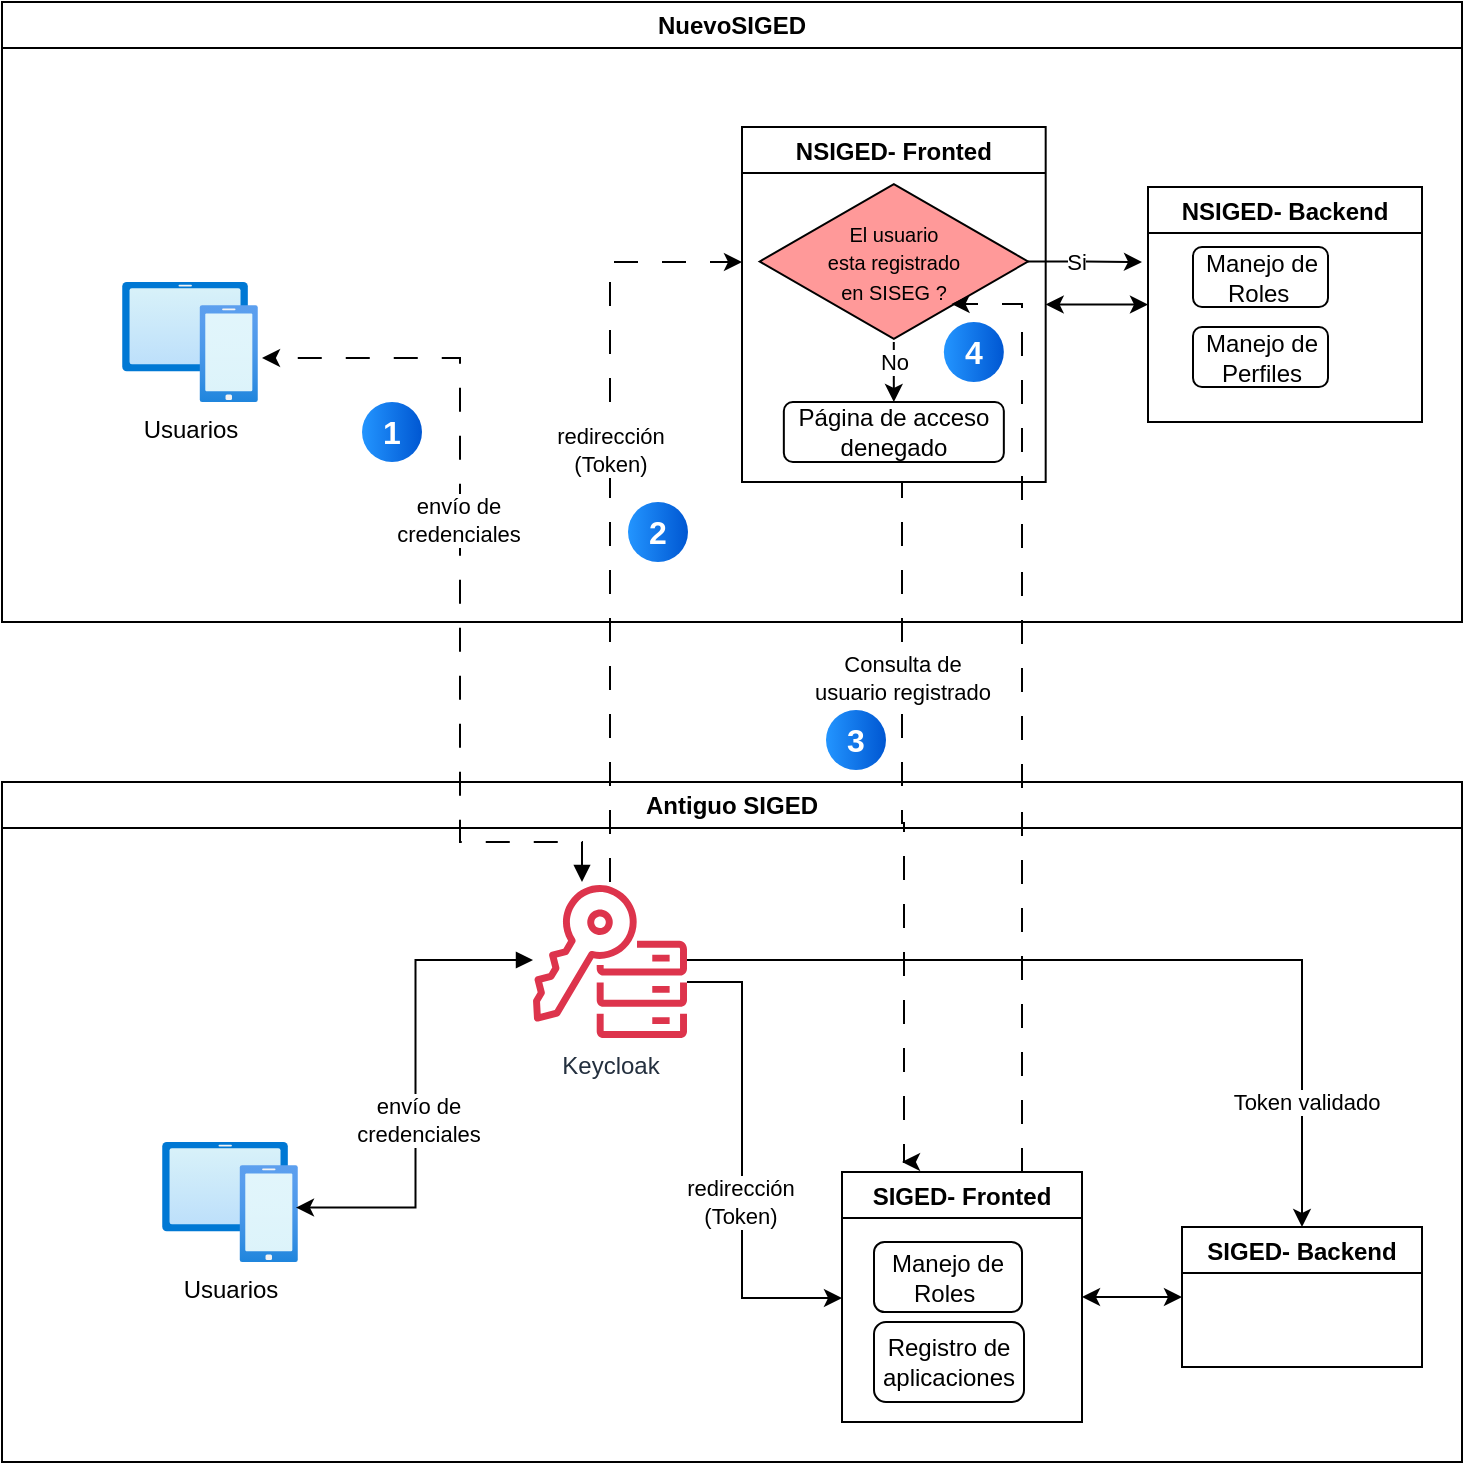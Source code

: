 <mxfile version="25.0.3">
  <diagram name="Página-1" id="YjBTol0zORnPGaWO9VqH">
    <mxGraphModel dx="2049" dy="2272" grid="1" gridSize="10" guides="1" tooltips="1" connect="1" arrows="1" fold="1" page="1" pageScale="1" pageWidth="827" pageHeight="1169" math="0" shadow="0">
      <root>
        <mxCell id="0" />
        <mxCell id="1" parent="0" />
        <mxCell id="GG0NsaP5Ge1y_RWRMkkU-1" value="Antiguo SIGED" style="swimlane;whiteSpace=wrap;html=1;" vertex="1" parent="1">
          <mxGeometry x="20" y="-100" width="730" height="340" as="geometry" />
        </mxCell>
        <mxCell id="GG0NsaP5Ge1y_RWRMkkU-2" value="Usuarios" style="image;aspect=fixed;html=1;points=[];align=center;fontSize=12;image=img/lib/azure2/intune/Devices.svg;" vertex="1" parent="GG0NsaP5Ge1y_RWRMkkU-1">
          <mxGeometry x="80" y="180" width="68" height="60" as="geometry" />
        </mxCell>
        <mxCell id="GG0NsaP5Ge1y_RWRMkkU-3" value="SIGED- Backend" style="swimlane;" vertex="1" parent="GG0NsaP5Ge1y_RWRMkkU-1">
          <mxGeometry x="590" y="222.5" width="120" height="70" as="geometry">
            <mxRectangle x="585" y="260" width="90" height="30" as="alternateBounds" />
          </mxGeometry>
        </mxCell>
        <mxCell id="GG0NsaP5Ge1y_RWRMkkU-4" style="edgeStyle=orthogonalEdgeStyle;rounded=0;orthogonalLoop=1;jettySize=auto;html=1;startArrow=classic;startFill=1;entryX=0;entryY=0.5;entryDx=0;entryDy=0;exitX=1;exitY=0.5;exitDx=0;exitDy=0;" edge="1" parent="GG0NsaP5Ge1y_RWRMkkU-1" source="GG0NsaP5Ge1y_RWRMkkU-12" target="GG0NsaP5Ge1y_RWRMkkU-3">
          <mxGeometry relative="1" as="geometry">
            <mxPoint x="625" y="230" as="targetPoint" />
            <mxPoint x="545" y="230" as="sourcePoint" />
          </mxGeometry>
        </mxCell>
        <mxCell id="GG0NsaP5Ge1y_RWRMkkU-5" style="edgeStyle=orthogonalEdgeStyle;rounded=0;orthogonalLoop=1;jettySize=auto;html=1;entryX=0;entryY=0.5;entryDx=0;entryDy=0;" edge="1" parent="GG0NsaP5Ge1y_RWRMkkU-1" source="GG0NsaP5Ge1y_RWRMkkU-11" target="GG0NsaP5Ge1y_RWRMkkU-12">
          <mxGeometry relative="1" as="geometry">
            <mxPoint x="343" y="104" as="sourcePoint" />
            <mxPoint x="405" y="234.0" as="targetPoint" />
            <Array as="points">
              <mxPoint x="370" y="100" />
              <mxPoint x="370" y="258" />
              <mxPoint x="420" y="258" />
            </Array>
          </mxGeometry>
        </mxCell>
        <mxCell id="GG0NsaP5Ge1y_RWRMkkU-6" value="redirección&lt;br&gt;(Token)" style="edgeLabel;html=1;align=center;verticalAlign=middle;resizable=0;points=[];" vertex="1" connectable="0" parent="GG0NsaP5Ge1y_RWRMkkU-5">
          <mxGeometry x="0.16" y="-1" relative="1" as="geometry">
            <mxPoint as="offset" />
          </mxGeometry>
        </mxCell>
        <mxCell id="GG0NsaP5Ge1y_RWRMkkU-7" style="edgeStyle=orthogonalEdgeStyle;rounded=0;orthogonalLoop=1;jettySize=auto;html=1;entryX=0.985;entryY=0.546;entryDx=0;entryDy=0;entryPerimeter=0;startArrow=block;startFill=1;" edge="1" parent="GG0NsaP5Ge1y_RWRMkkU-1" source="GG0NsaP5Ge1y_RWRMkkU-11" target="GG0NsaP5Ge1y_RWRMkkU-2">
          <mxGeometry relative="1" as="geometry" />
        </mxCell>
        <mxCell id="GG0NsaP5Ge1y_RWRMkkU-8" value="envío de &lt;br&gt;credenciales" style="edgeLabel;html=1;align=center;verticalAlign=middle;resizable=0;points=[];" vertex="1" connectable="0" parent="GG0NsaP5Ge1y_RWRMkkU-7">
          <mxGeometry x="0.149" y="1" relative="1" as="geometry">
            <mxPoint as="offset" />
          </mxGeometry>
        </mxCell>
        <mxCell id="GG0NsaP5Ge1y_RWRMkkU-9" style="edgeStyle=orthogonalEdgeStyle;rounded=0;orthogonalLoop=1;jettySize=auto;html=1;" edge="1" parent="GG0NsaP5Ge1y_RWRMkkU-1" source="GG0NsaP5Ge1y_RWRMkkU-11" target="GG0NsaP5Ge1y_RWRMkkU-3">
          <mxGeometry relative="1" as="geometry" />
        </mxCell>
        <mxCell id="GG0NsaP5Ge1y_RWRMkkU-10" value="Token validado" style="edgeLabel;html=1;align=center;verticalAlign=middle;resizable=0;points=[];" vertex="1" connectable="0" parent="GG0NsaP5Ge1y_RWRMkkU-9">
          <mxGeometry x="0.717" y="2" relative="1" as="geometry">
            <mxPoint as="offset" />
          </mxGeometry>
        </mxCell>
        <mxCell id="GG0NsaP5Ge1y_RWRMkkU-11" value="Keycloak" style="sketch=0;outlineConnect=0;fontColor=#232F3E;gradientColor=none;fillColor=#DD344C;strokeColor=none;dashed=0;verticalLabelPosition=bottom;verticalAlign=top;align=center;html=1;fontSize=12;fontStyle=0;aspect=fixed;pointerEvents=1;shape=mxgraph.aws4.key_management_service_external_key_store;" vertex="1" parent="GG0NsaP5Ge1y_RWRMkkU-1">
          <mxGeometry x="265" y="50" width="78" height="78" as="geometry" />
        </mxCell>
        <mxCell id="GG0NsaP5Ge1y_RWRMkkU-12" value="SIGED- Fronted" style="swimlane;" vertex="1" parent="GG0NsaP5Ge1y_RWRMkkU-1">
          <mxGeometry x="420" y="195" width="120" height="125" as="geometry">
            <mxRectangle x="585" y="260" width="90" height="30" as="alternateBounds" />
          </mxGeometry>
        </mxCell>
        <mxCell id="GG0NsaP5Ge1y_RWRMkkU-13" value="Manejo de Roles&amp;nbsp;" style="rounded=1;whiteSpace=wrap;html=1;" vertex="1" parent="GG0NsaP5Ge1y_RWRMkkU-12">
          <mxGeometry x="16" y="35" width="74" height="35" as="geometry" />
        </mxCell>
        <mxCell id="GG0NsaP5Ge1y_RWRMkkU-14" value="Registro de aplicaciones" style="rounded=1;whiteSpace=wrap;html=1;" vertex="1" parent="GG0NsaP5Ge1y_RWRMkkU-12">
          <mxGeometry x="16" y="75" width="75" height="40" as="geometry" />
        </mxCell>
        <mxCell id="GG0NsaP5Ge1y_RWRMkkU-15" value="NuevoSIGED" style="swimlane;whiteSpace=wrap;html=1;" vertex="1" parent="1">
          <mxGeometry x="20" y="-490" width="730" height="310" as="geometry" />
        </mxCell>
        <mxCell id="GG0NsaP5Ge1y_RWRMkkU-16" value="Usuarios" style="image;aspect=fixed;html=1;points=[];align=center;fontSize=12;image=img/lib/azure2/intune/Devices.svg;" vertex="1" parent="GG0NsaP5Ge1y_RWRMkkU-15">
          <mxGeometry x="60" y="140" width="68" height="60" as="geometry" />
        </mxCell>
        <mxCell id="GG0NsaP5Ge1y_RWRMkkU-17" value="NSIGED- Backend" style="swimlane;" vertex="1" parent="GG0NsaP5Ge1y_RWRMkkU-15">
          <mxGeometry x="573" y="92.5" width="137" height="117.5" as="geometry">
            <mxRectangle x="585" y="260" width="90" height="30" as="alternateBounds" />
          </mxGeometry>
        </mxCell>
        <mxCell id="GG0NsaP5Ge1y_RWRMkkU-18" value="Manejo de Roles&amp;nbsp;" style="rounded=1;whiteSpace=wrap;html=1;" vertex="1" parent="GG0NsaP5Ge1y_RWRMkkU-17">
          <mxGeometry x="22.5" y="30" width="67.5" height="30" as="geometry" />
        </mxCell>
        <mxCell id="GG0NsaP5Ge1y_RWRMkkU-19" value="Manejo de Perfiles" style="rounded=1;whiteSpace=wrap;html=1;" vertex="1" parent="GG0NsaP5Ge1y_RWRMkkU-17">
          <mxGeometry x="22.5" y="70" width="67.5" height="30" as="geometry" />
        </mxCell>
        <mxCell id="GG0NsaP5Ge1y_RWRMkkU-20" style="edgeStyle=orthogonalEdgeStyle;rounded=0;orthogonalLoop=1;jettySize=auto;html=1;entryX=0;entryY=0.5;entryDx=0;entryDy=0;startArrow=classic;startFill=1;" edge="1" parent="GG0NsaP5Ge1y_RWRMkkU-15" source="GG0NsaP5Ge1y_RWRMkkU-21" target="GG0NsaP5Ge1y_RWRMkkU-17">
          <mxGeometry relative="1" as="geometry">
            <mxPoint x="560" y="120" as="targetPoint" />
          </mxGeometry>
        </mxCell>
        <mxCell id="GG0NsaP5Ge1y_RWRMkkU-21" value="NSIGED- Fronted" style="swimlane;" vertex="1" parent="GG0NsaP5Ge1y_RWRMkkU-15">
          <mxGeometry x="370" y="62.5" width="151.84" height="177.5" as="geometry">
            <mxRectangle x="585" y="260" width="90" height="30" as="alternateBounds" />
          </mxGeometry>
        </mxCell>
        <mxCell id="GG0NsaP5Ge1y_RWRMkkU-22" style="edgeStyle=orthogonalEdgeStyle;rounded=0;orthogonalLoop=1;jettySize=auto;html=1;dashed=1;dashPattern=12 12;" edge="1" parent="GG0NsaP5Ge1y_RWRMkkU-21">
          <mxGeometry relative="1" as="geometry">
            <mxPoint x="80" y="517.5" as="targetPoint" />
            <mxPoint x="76" y="177.5" as="sourcePoint" />
            <Array as="points">
              <mxPoint x="80" y="178" />
              <mxPoint x="80" y="348" />
              <mxPoint x="81" y="348" />
              <mxPoint x="81" y="518" />
            </Array>
          </mxGeometry>
        </mxCell>
        <mxCell id="GG0NsaP5Ge1y_RWRMkkU-23" value="Consulta de&lt;br&gt;usuario registrado" style="edgeLabel;html=1;align=center;verticalAlign=middle;resizable=0;points=[];" vertex="1" connectable="0" parent="GG0NsaP5Ge1y_RWRMkkU-22">
          <mxGeometry x="-0.181" y="1" relative="1" as="geometry">
            <mxPoint x="-1" y="-40" as="offset" />
          </mxGeometry>
        </mxCell>
        <mxCell id="GG0NsaP5Ge1y_RWRMkkU-24" value="Página de acceso denegado" style="rounded=1;whiteSpace=wrap;html=1;" vertex="1" parent="GG0NsaP5Ge1y_RWRMkkU-21">
          <mxGeometry x="20.92" y="137.5" width="110" height="30" as="geometry" />
        </mxCell>
        <mxCell id="GG0NsaP5Ge1y_RWRMkkU-25" style="edgeStyle=orthogonalEdgeStyle;rounded=0;orthogonalLoop=1;jettySize=auto;html=1;entryX=0.5;entryY=0;entryDx=0;entryDy=0;" edge="1" parent="GG0NsaP5Ge1y_RWRMkkU-21" source="GG0NsaP5Ge1y_RWRMkkU-29" target="GG0NsaP5Ge1y_RWRMkkU-24">
          <mxGeometry relative="1" as="geometry" />
        </mxCell>
        <mxCell id="GG0NsaP5Ge1y_RWRMkkU-26" value="No" style="edgeLabel;html=1;align=center;verticalAlign=middle;resizable=0;points=[];" vertex="1" connectable="0" parent="GG0NsaP5Ge1y_RWRMkkU-25">
          <mxGeometry x="-0.592" relative="1" as="geometry">
            <mxPoint as="offset" />
          </mxGeometry>
        </mxCell>
        <mxCell id="GG0NsaP5Ge1y_RWRMkkU-27" style="edgeStyle=orthogonalEdgeStyle;rounded=0;orthogonalLoop=1;jettySize=auto;html=1;" edge="1" parent="GG0NsaP5Ge1y_RWRMkkU-21" source="GG0NsaP5Ge1y_RWRMkkU-29">
          <mxGeometry relative="1" as="geometry">
            <mxPoint x="200" y="67.5" as="targetPoint" />
          </mxGeometry>
        </mxCell>
        <mxCell id="GG0NsaP5Ge1y_RWRMkkU-28" value="Si" style="edgeLabel;html=1;align=center;verticalAlign=middle;resizable=0;points=[];" vertex="1" connectable="0" parent="GG0NsaP5Ge1y_RWRMkkU-27">
          <mxGeometry x="-0.176" relative="1" as="geometry">
            <mxPoint as="offset" />
          </mxGeometry>
        </mxCell>
        <mxCell id="GG0NsaP5Ge1y_RWRMkkU-29" value="&lt;font style=&quot;font-size: 10px;&quot;&gt;El usuario &lt;br&gt;esta registrado &lt;br&gt;en SISEG ?&lt;/font&gt;" style="html=1;whiteSpace=wrap;aspect=fixed;shape=isoRectangle;fillColor=#FF9999;" vertex="1" parent="GG0NsaP5Ge1y_RWRMkkU-21">
          <mxGeometry x="8.84" y="27" width="134.17" height="80.5" as="geometry" />
        </mxCell>
        <mxCell id="GG0NsaP5Ge1y_RWRMkkU-30" value="4" style="ellipse;whiteSpace=wrap;html=1;aspect=fixed;rotation=0;gradientColor=#0057D2;strokeColor=none;gradientDirection=east;fillColor=#2395FF;rounded=0;pointerEvents=0;fontFamily=Helvetica;fontSize=16;fontColor=#FFFFFF;spacingTop=4;spacingBottom=4;spacingLeft=4;spacingRight=4;points=[];fontStyle=1" vertex="1" parent="GG0NsaP5Ge1y_RWRMkkU-21">
          <mxGeometry x="100.92" y="97.5" width="30" height="30" as="geometry" />
        </mxCell>
        <mxCell id="GG0NsaP5Ge1y_RWRMkkU-31" value="1" style="ellipse;whiteSpace=wrap;html=1;aspect=fixed;rotation=0;gradientColor=#0057D2;strokeColor=none;gradientDirection=east;fillColor=#2395FF;rounded=0;pointerEvents=0;fontFamily=Helvetica;fontSize=16;fontColor=#FFFFFF;spacingTop=4;spacingBottom=4;spacingLeft=4;spacingRight=4;points=[];fontStyle=1" vertex="1" parent="GG0NsaP5Ge1y_RWRMkkU-15">
          <mxGeometry x="180" y="200" width="30" height="30" as="geometry" />
        </mxCell>
        <mxCell id="GG0NsaP5Ge1y_RWRMkkU-32" value="2" style="ellipse;whiteSpace=wrap;html=1;aspect=fixed;rotation=0;gradientColor=#0057D2;strokeColor=none;gradientDirection=east;fillColor=#2395FF;rounded=0;pointerEvents=0;fontFamily=Helvetica;fontSize=16;fontColor=#FFFFFF;spacingTop=4;spacingBottom=4;spacingLeft=4;spacingRight=4;points=[];fontStyle=1" vertex="1" parent="GG0NsaP5Ge1y_RWRMkkU-15">
          <mxGeometry x="313" y="250" width="30" height="30" as="geometry" />
        </mxCell>
        <mxCell id="GG0NsaP5Ge1y_RWRMkkU-33" style="edgeStyle=orthogonalEdgeStyle;rounded=0;orthogonalLoop=1;jettySize=auto;html=1;startArrow=block;startFill=1;dashed=1;dashPattern=12 12;" edge="1" parent="1" source="GG0NsaP5Ge1y_RWRMkkU-11">
          <mxGeometry relative="1" as="geometry">
            <mxPoint x="285.505" y="-450.97" as="sourcePoint" />
            <mxPoint x="150" y="-312" as="targetPoint" />
            <Array as="points">
              <mxPoint x="310" y="-70" />
              <mxPoint x="249" y="-70" />
              <mxPoint x="249" y="-312" />
            </Array>
          </mxGeometry>
        </mxCell>
        <mxCell id="GG0NsaP5Ge1y_RWRMkkU-34" value="envío de &lt;br&gt;credenciales" style="edgeLabel;html=1;align=center;verticalAlign=middle;resizable=0;points=[];" vertex="1" connectable="0" parent="GG0NsaP5Ge1y_RWRMkkU-33">
          <mxGeometry x="0.149" y="1" relative="1" as="geometry">
            <mxPoint as="offset" />
          </mxGeometry>
        </mxCell>
        <mxCell id="GG0NsaP5Ge1y_RWRMkkU-35" style="edgeStyle=orthogonalEdgeStyle;rounded=0;orthogonalLoop=1;jettySize=auto;html=1;dashed=1;dashPattern=12 12;" edge="1" parent="1" source="GG0NsaP5Ge1y_RWRMkkU-11">
          <mxGeometry relative="1" as="geometry">
            <mxPoint x="362.495" y="-440" as="sourcePoint" />
            <mxPoint x="390" y="-360" as="targetPoint" />
            <Array as="points">
              <mxPoint x="324" y="-360" />
              <mxPoint x="390" y="-360" />
            </Array>
          </mxGeometry>
        </mxCell>
        <mxCell id="GG0NsaP5Ge1y_RWRMkkU-36" value="redirección&lt;br&gt;(Token)" style="edgeLabel;html=1;align=center;verticalAlign=middle;resizable=0;points=[];" vertex="1" connectable="0" parent="GG0NsaP5Ge1y_RWRMkkU-35">
          <mxGeometry x="0.16" y="-1" relative="1" as="geometry">
            <mxPoint x="-1" y="2" as="offset" />
          </mxGeometry>
        </mxCell>
        <mxCell id="GG0NsaP5Ge1y_RWRMkkU-37" style="edgeStyle=orthogonalEdgeStyle;rounded=0;orthogonalLoop=1;jettySize=auto;html=1;entryX=0.715;entryY=0.764;entryDx=0;entryDy=0;entryPerimeter=0;dashed=1;dashPattern=12 12;" edge="1" parent="1" source="GG0NsaP5Ge1y_RWRMkkU-12" target="GG0NsaP5Ge1y_RWRMkkU-29">
          <mxGeometry relative="1" as="geometry">
            <Array as="points">
              <mxPoint x="530" y="-339" />
            </Array>
          </mxGeometry>
        </mxCell>
        <mxCell id="GG0NsaP5Ge1y_RWRMkkU-38" value="3" style="ellipse;whiteSpace=wrap;html=1;aspect=fixed;rotation=0;gradientColor=#0057D2;strokeColor=none;gradientDirection=east;fillColor=#2395FF;rounded=0;pointerEvents=0;fontFamily=Helvetica;fontSize=16;fontColor=#FFFFFF;spacingTop=4;spacingBottom=4;spacingLeft=4;spacingRight=4;points=[];fontStyle=1" vertex="1" parent="1">
          <mxGeometry x="432" y="-136" width="30" height="30" as="geometry" />
        </mxCell>
      </root>
    </mxGraphModel>
  </diagram>
</mxfile>
